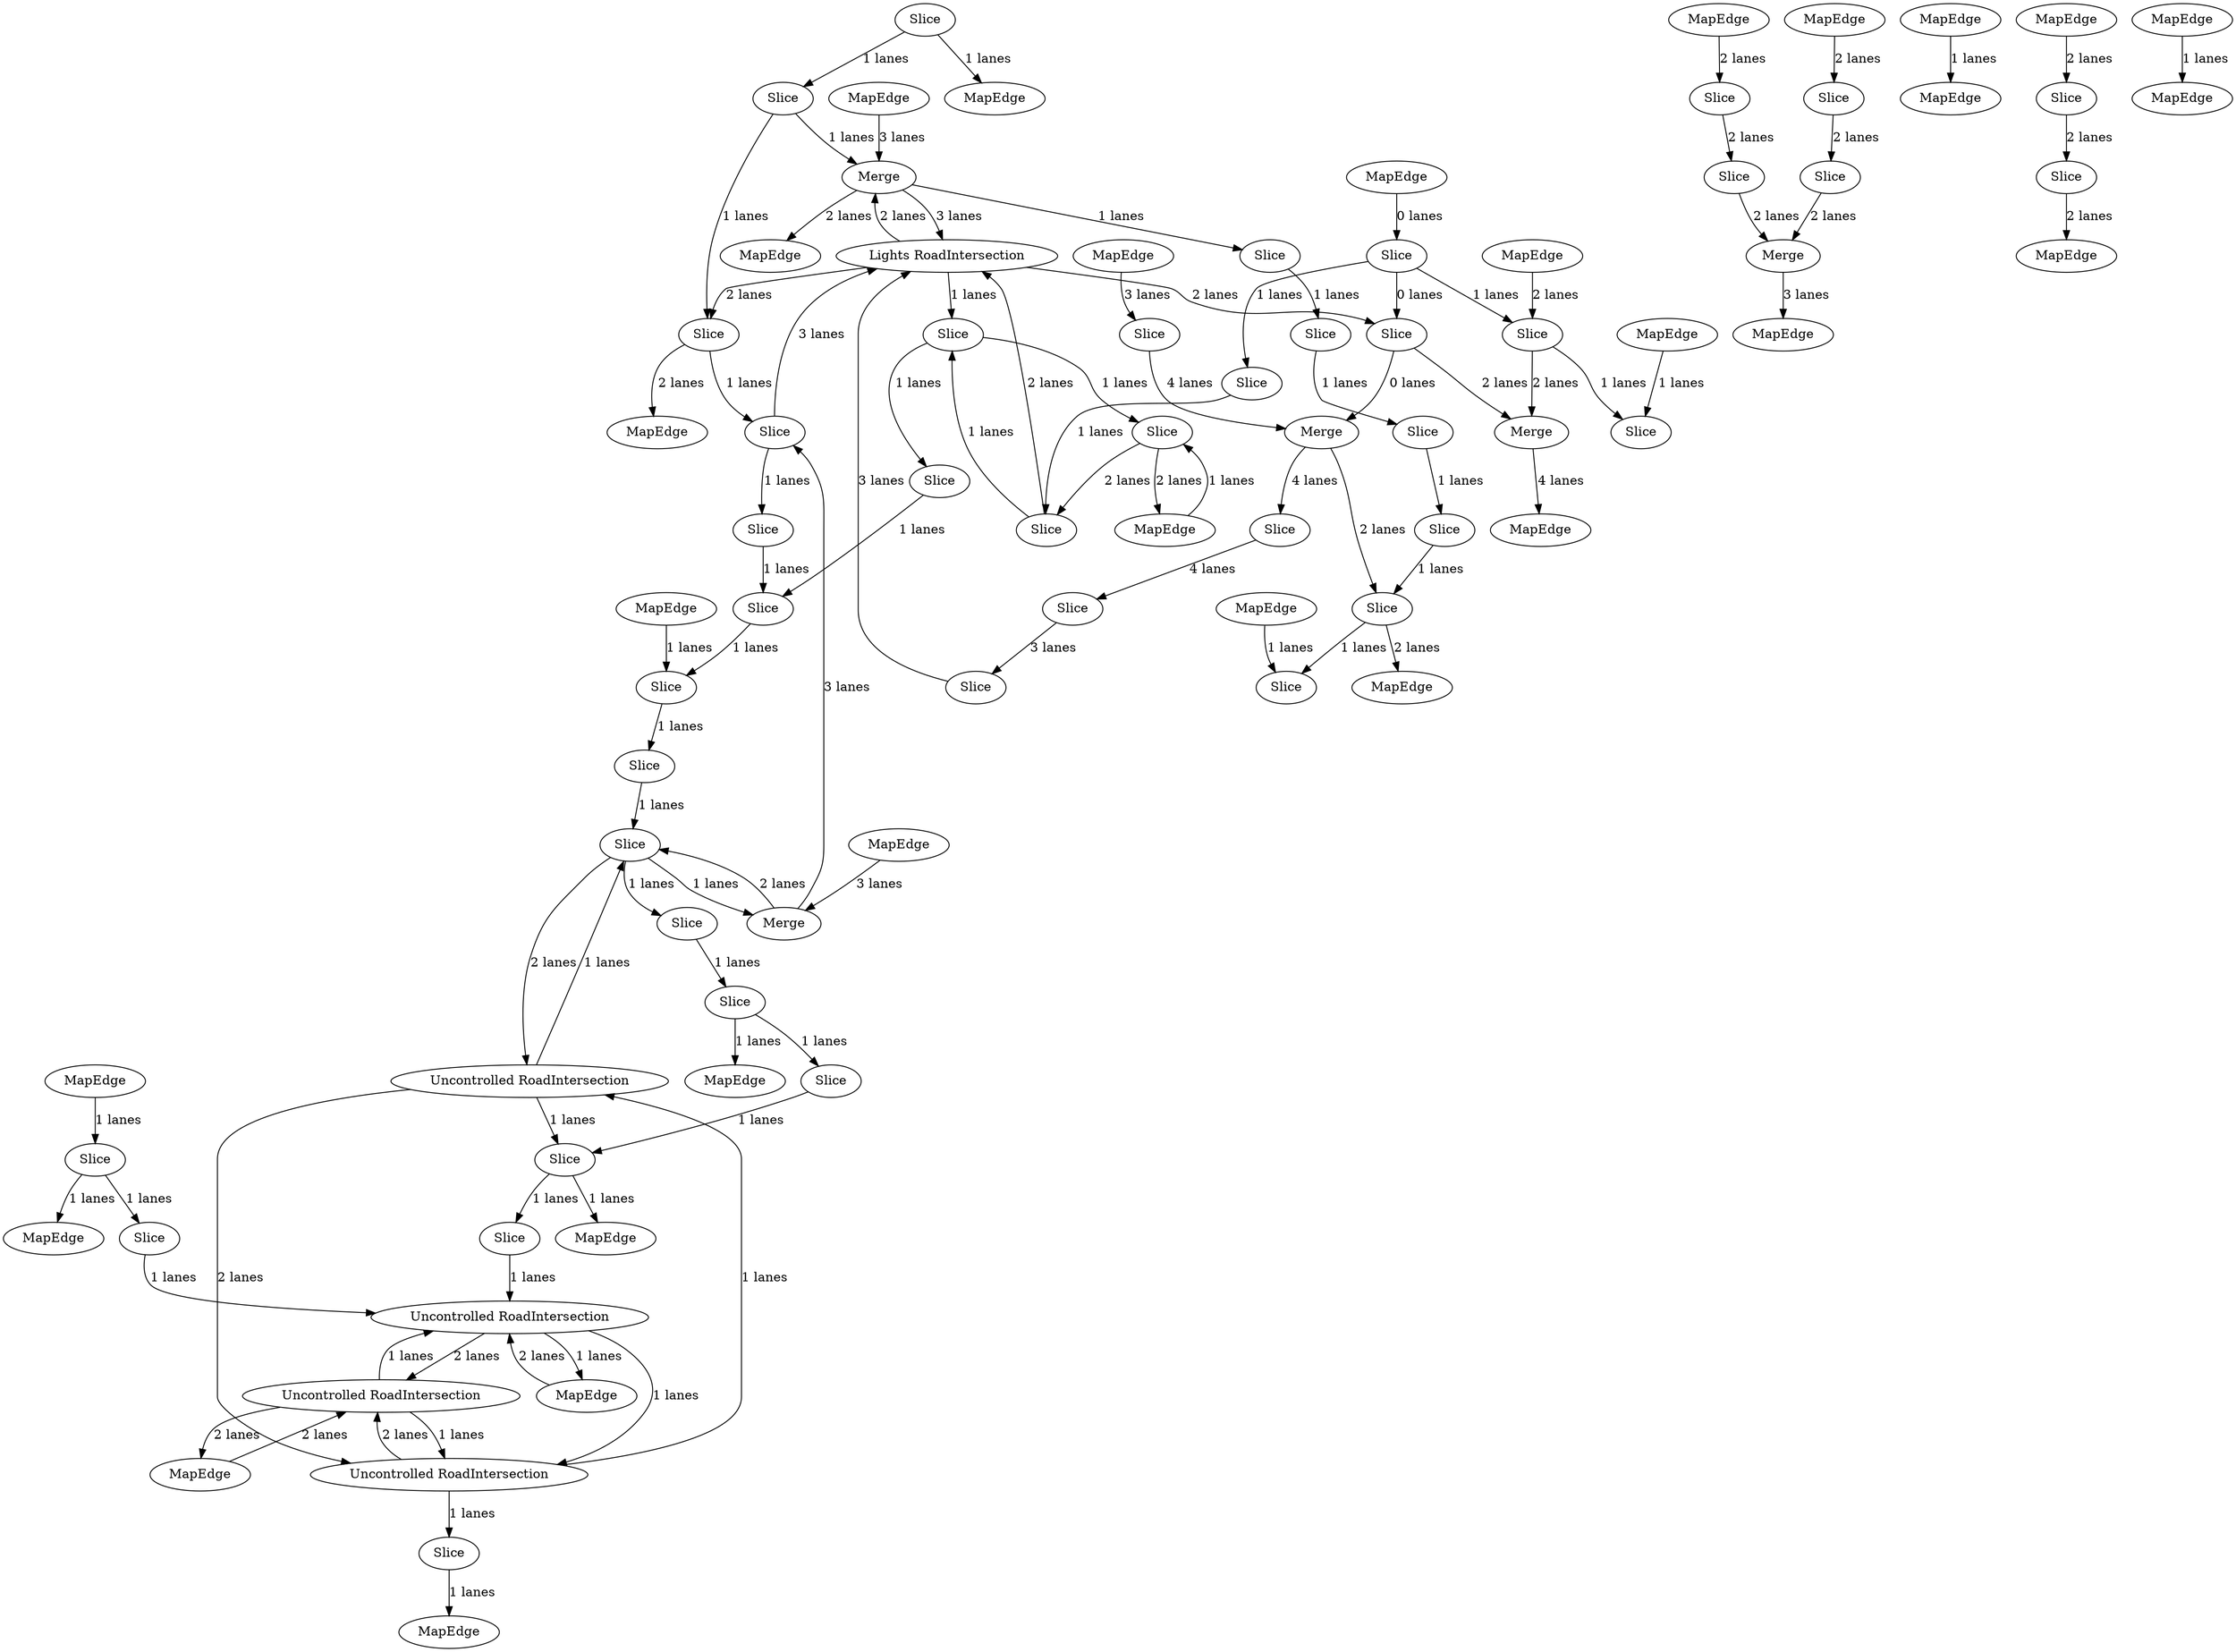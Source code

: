 digraph {
    0 [ label = "MapEdge" ]
    1 [ label = "MapEdge" ]
    2 [ label = "Slice" ]
    3 [ label = "Uncontrolled RoadIntersection" ]
    4 [ label = "MapEdge" ]
    5 [ label = "Merge" ]
    6 [ label = "Uncontrolled RoadIntersection" ]
    7 [ label = "MapEdge" ]
    8 [ label = "MapEdge" ]
    9 [ label = "Slice" ]
    10 [ label = "MapEdge" ]
    11 [ label = "Slice" ]
    12 [ label = "Slice" ]
    13 [ label = "MapEdge" ]
    14 [ label = "Slice" ]
    15 [ label = "MapEdge" ]
    16 [ label = "Lights RoadIntersection" ]
    17 [ label = "MapEdge" ]
    18 [ label = "MapEdge" ]
    19 [ label = "Merge" ]
    20 [ label = "MapEdge" ]
    21 [ label = "MapEdge" ]
    22 [ label = "MapEdge" ]
    23 [ label = "Slice" ]
    24 [ label = "MapEdge" ]
    25 [ label = "Slice" ]
    26 [ label = "Slice" ]
    27 [ label = "Slice" ]
    28 [ label = "Slice" ]
    29 [ label = "Slice" ]
    30 [ label = "MapEdge" ]
    31 [ label = "MapEdge" ]
    32 [ label = "Slice" ]
    33 [ label = "MapEdge" ]
    34 [ label = "Slice" ]
    35 [ label = "Slice" ]
    36 [ label = "Slice" ]
    37 [ label = "MapEdge" ]
    38 [ label = "MapEdge" ]
    39 [ label = "MapEdge" ]
    40 [ label = "Slice" ]
    41 [ label = "Slice" ]
    42 [ label = "Uncontrolled RoadIntersection" ]
    43 [ label = "Slice" ]
    44 [ label = "Slice" ]
    45 [ label = "Slice" ]
    46 [ label = "Uncontrolled RoadIntersection" ]
    47 [ label = "Slice" ]
    48 [ label = "Slice" ]
    49 [ label = "Merge" ]
    50 [ label = "MapEdge" ]
    51 [ label = "MapEdge" ]
    52 [ label = "Slice" ]
    53 [ label = "Slice" ]
    54 [ label = "Slice" ]
    55 [ label = "Slice" ]
    56 [ label = "Merge" ]
    57 [ label = "Slice" ]
    58 [ label = "MapEdge" ]
    59 [ label = "Slice" ]
    60 [ label = "MapEdge" ]
    61 [ label = "Slice" ]
    62 [ label = "Slice" ]
    63 [ label = "Slice" ]
    64 [ label = "Slice" ]
    65 [ label = "Slice" ]
    66 [ label = "Slice" ]
    67 [ label = "Slice" ]
    68 [ label = "Slice" ]
    69 [ label = "MapEdge" ]
    70 [ label = "Slice" ]
    71 [ label = "Slice" ]
    72 [ label = "MapEdge" ]
    73 [ label = "Merge" ]
    74 [ label = "MapEdge" ]
    75 [ label = "Slice" ]
    76 [ label = "Slice" ]
    77 [ label = "MapEdge" ]
    78 [ label = "MapEdge" ]
    79 [ label = "Slice" ]
    80 [ label = "Slice" ]
    81 [ label = "MapEdge" ]
    1 -> 2 [ label = "2 lanes" ]
    3 -> 48 [ label = "1 lanes" ]
    48 -> 4 [ label = "1 lanes" ]
    5 -> 35 [ label = "2 lanes" ]
    35 -> 5 [ label = "1 lanes" ]
    35 -> 3 [ label = "2 lanes" ]
    3 -> 35 [ label = "1 lanes" ]
    3 -> 46 [ label = "2 lanes" ]
    46 -> 3 [ label = "1 lanes" ]
    46 -> 6 [ label = "2 lanes" ]
    6 -> 46 [ label = "1 lanes" ]
    7 -> 42 [ label = "2 lanes" ]
    42 -> 7 [ label = "1 lanes" ]
    42 -> 6 [ label = "2 lanes" ]
    6 -> 42 [ label = "1 lanes" ]
    8 -> 9 [ label = "2 lanes" ]
    10 -> 11 [ label = "3 lanes" ]
    13 -> 12 [ label = "1 lanes" ]
    14 -> 15 [ label = "2 lanes" ]
    15 -> 14 [ label = "1 lanes" ]
    17 -> 5 [ label = "3 lanes" ]
    5 -> 62 [ label = "3 lanes" ]
    62 -> 16 [ label = "3 lanes" ]
    16 -> 63 [ label = "2 lanes" ]
    63 -> 18 [ label = "2 lanes" ]
    19 -> 20 [ label = "4 lanes" ]
    22 -> 21 [ label = "1 lanes" ]
    23 -> 24 [ label = "2 lanes" ]
    14 -> 67 [ label = "2 lanes" ]
    67 -> 16 [ label = "2 lanes" ]
    25 -> 23 [ label = "2 lanes" ]
    2 -> 26 [ label = "2 lanes" ]
    27 -> 28 [ label = "3 lanes" ]
    29 -> 27 [ label = "4 lanes" ]
    6 -> 30 [ label = "2 lanes" ]
    30 -> 6 [ label = "2 lanes" ]
    16 -> 56 [ label = "2 lanes" ]
    56 -> 31 [ label = "2 lanes" ]
    33 -> 32 [ label = "1 lanes" ]
    0 -> 56 [ label = "3 lanes" ]
    56 -> 16 [ label = "3 lanes" ]
    35 -> 34 [ label = "1 lanes" ]
    36 -> 35 [ label = "1 lanes" ]
    45 -> 37 [ label = "1 lanes" ]
    41 -> 38 [ label = "1 lanes" ]
    39 -> 41 [ label = "1 lanes" ]
    41 -> 40 [ label = "1 lanes" ]
    40 -> 42 [ label = "1 lanes" ]
    44 -> 43 [ label = "1 lanes" ]
    46 -> 45 [ label = "1 lanes" ]
    42 -> 46 [ label = "1 lanes" ]
    48 -> 47 [ label = "1 lanes" ]
    43 -> 48 [ label = "1 lanes" ]
    47 -> 42 [ label = "1 lanes" ]
    26 -> 49 [ label = "2 lanes" ]
    51 -> 50 [ label = "1 lanes" ]
    80 -> 52 [ label = "1 lanes" ]
    54 -> 53 [ label = "1 lanes" ]
    56 -> 55 [ label = "1 lanes" ]
    71 -> 56 [ label = "1 lanes" ]
    57 -> 71 [ label = "1 lanes" ]
    58 -> 25 [ label = "2 lanes" ]
    59 -> 49 [ label = "2 lanes" ]
    9 -> 59 [ label = "2 lanes" ]
    75 -> 32 [ label = "1 lanes" ]
    80 -> 75 [ label = "1 lanes" ]
    16 -> 66 [ label = "1 lanes" ]
    66 -> 14 [ label = "1 lanes" ]
    57 -> 60 [ label = "1 lanes" ]
    62 -> 61 [ label = "1 lanes" ]
    63 -> 62 [ label = "1 lanes" ]
    71 -> 63 [ label = "1 lanes" ]
    61 -> 64 [ label = "1 lanes" ]
    66 -> 65 [ label = "1 lanes" ]
    67 -> 66 [ label = "1 lanes" ]
    52 -> 67 [ label = "1 lanes" ]
    68 -> 54 [ label = "1 lanes" ]
    55 -> 68 [ label = "1 lanes" ]
    28 -> 16 [ label = "3 lanes" ]
    49 -> 69 [ label = "3 lanes" ]
    76 -> 70 [ label = "1 lanes" ]
    53 -> 76 [ label = "1 lanes" ]
    12 -> 36 [ label = "1 lanes" ]
    64 -> 12 [ label = "1 lanes" ]
    65 -> 64 [ label = "1 lanes" ]
    34 -> 44 [ label = "1 lanes" ]
    44 -> 72 [ label = "1 lanes" ]
    73 -> 29 [ label = "4 lanes" ]
    74 -> 75 [ label = "2 lanes" ]
    75 -> 19 [ label = "2 lanes" ]
    73 -> 76 [ label = "2 lanes" ]
    76 -> 77 [ label = "2 lanes" ]
    78 -> 70 [ label = "1 lanes" ]
    11 -> 73 [ label = "4 lanes" ]
    80 -> 79 [ label = "0 lanes" ]
    81 -> 80 [ label = "0 lanes" ]
    16 -> 79 [ label = "2 lanes" ]
    79 -> 19 [ label = "2 lanes" ]
    79 -> 73 [ label = "0 lanes" ]
}
